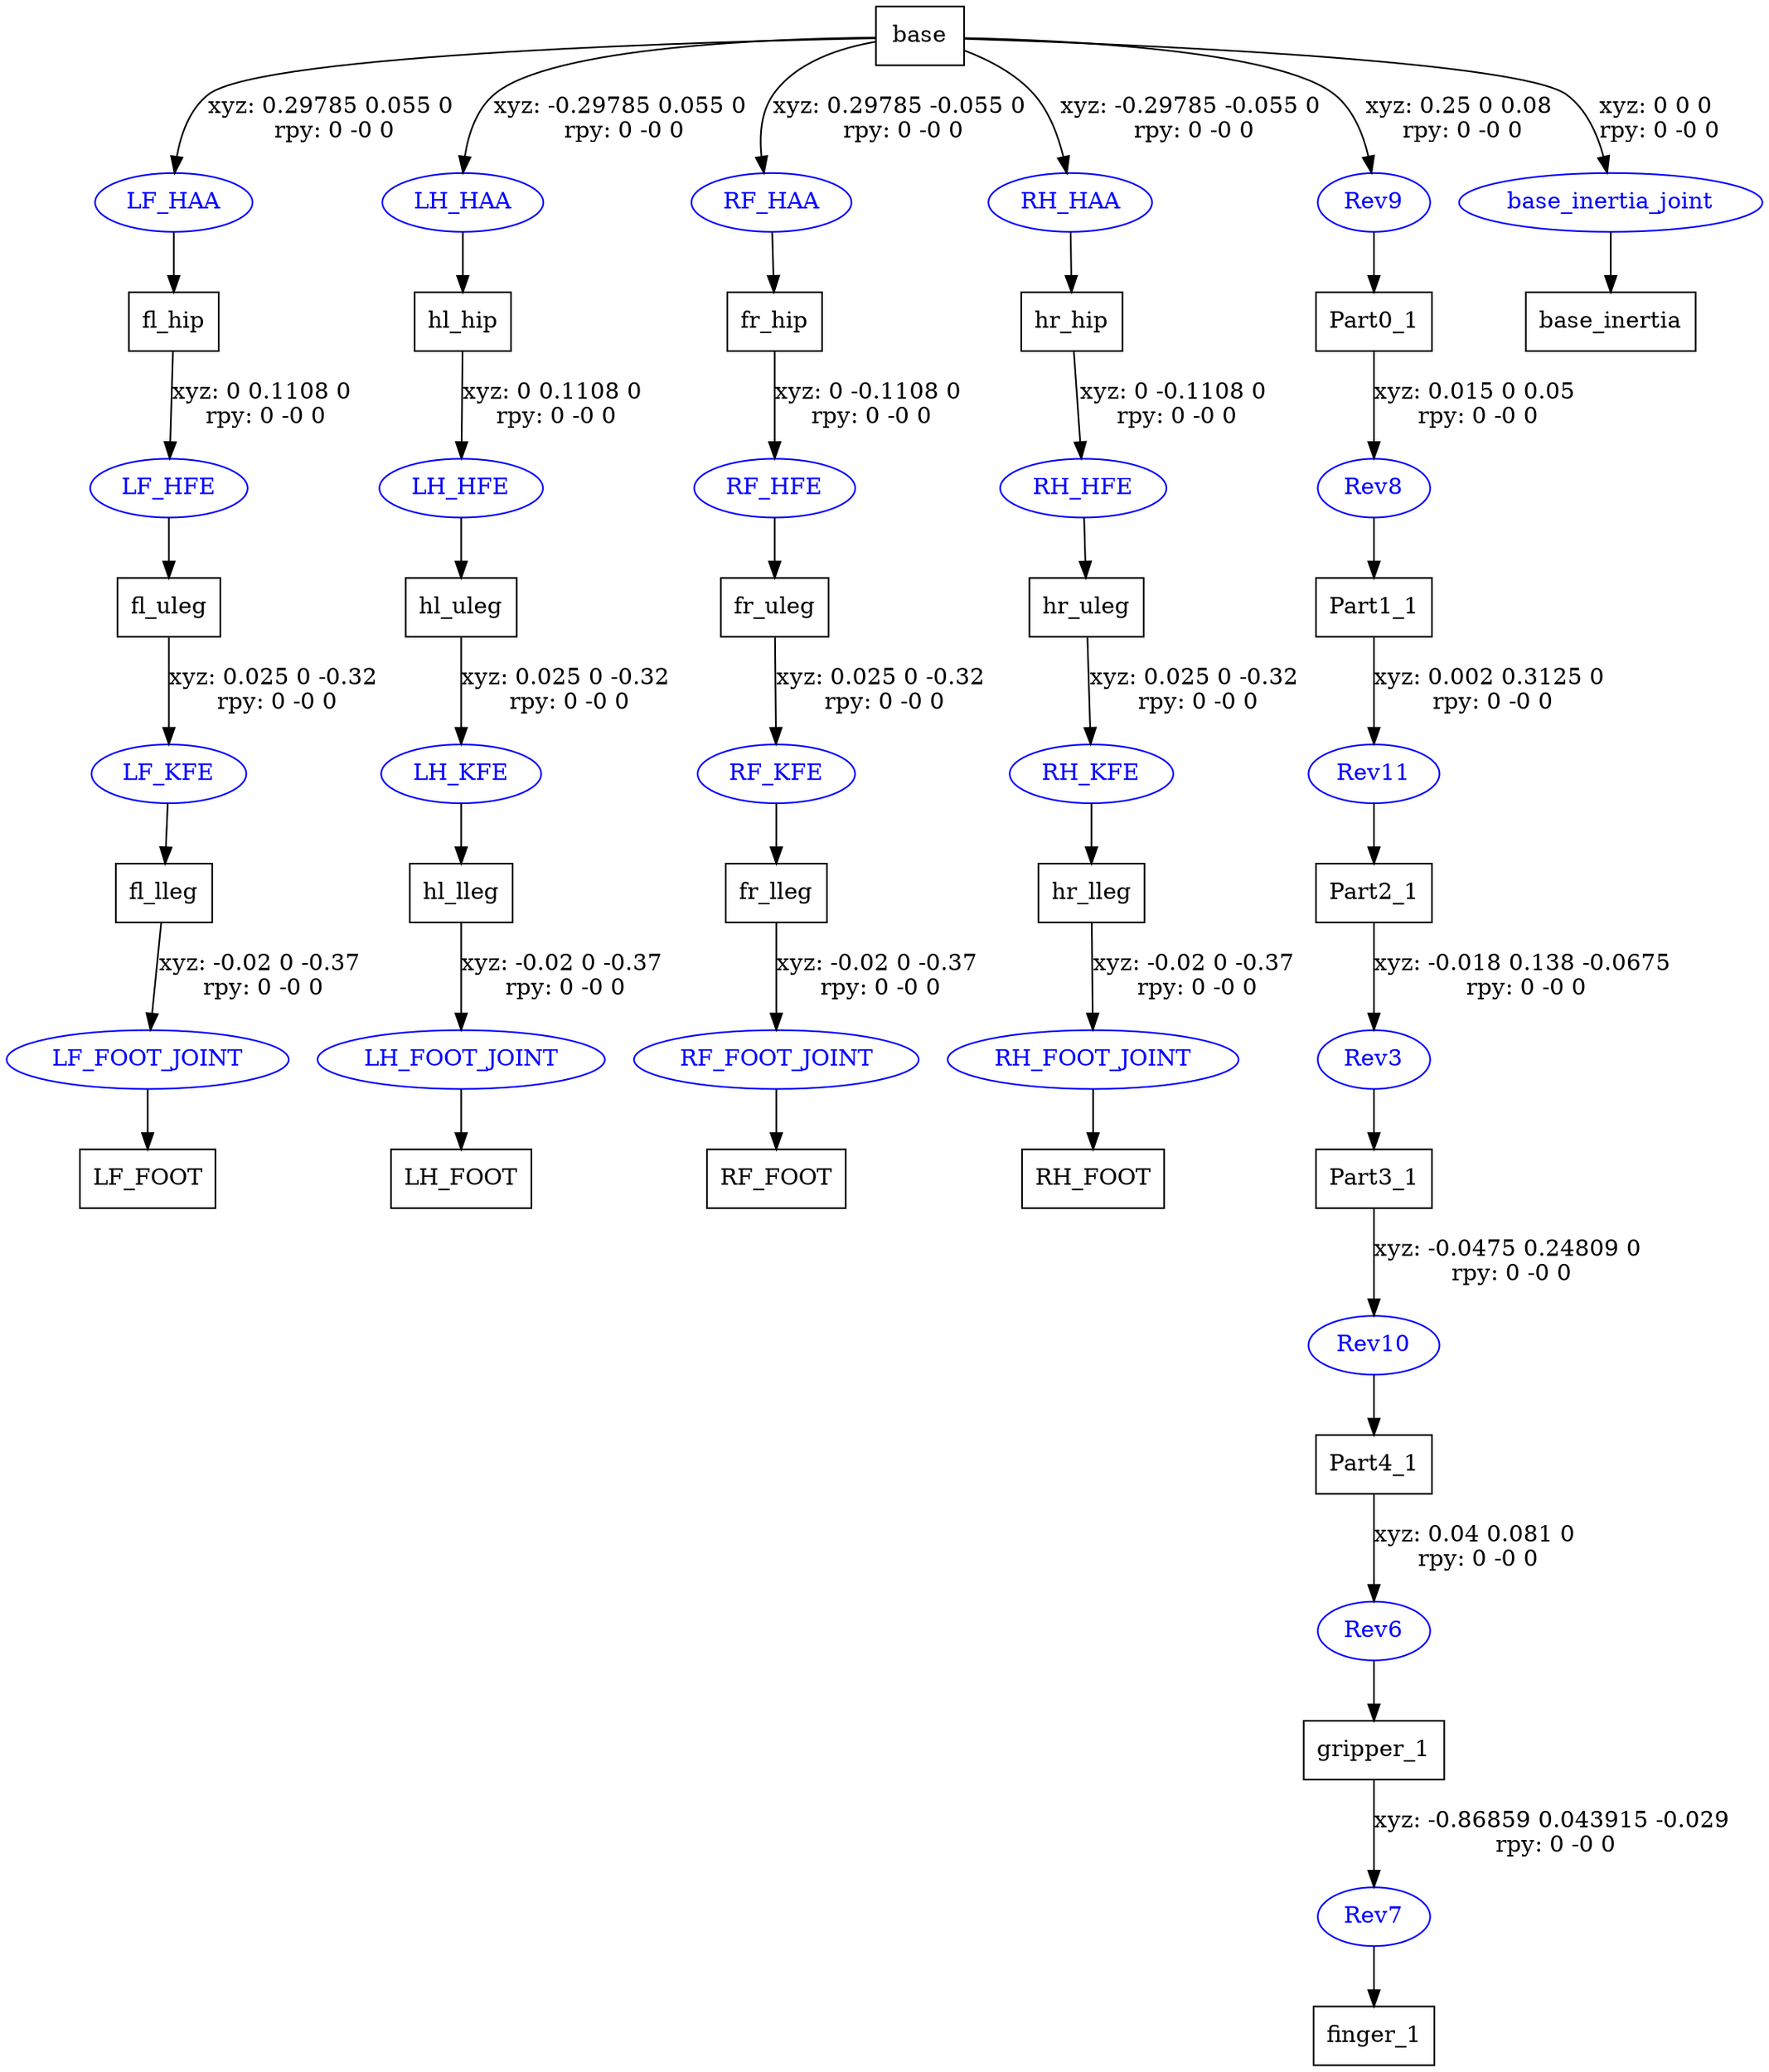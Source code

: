 digraph G {
node [shape=box];
"base" [label="base"];
"fl_hip" [label="fl_hip"];
"fl_uleg" [label="fl_uleg"];
"fl_lleg" [label="fl_lleg"];
"LF_FOOT" [label="LF_FOOT"];
"hl_hip" [label="hl_hip"];
"hl_uleg" [label="hl_uleg"];
"hl_lleg" [label="hl_lleg"];
"LH_FOOT" [label="LH_FOOT"];
"fr_hip" [label="fr_hip"];
"fr_uleg" [label="fr_uleg"];
"fr_lleg" [label="fr_lleg"];
"RF_FOOT" [label="RF_FOOT"];
"hr_hip" [label="hr_hip"];
"hr_uleg" [label="hr_uleg"];
"hr_lleg" [label="hr_lleg"];
"RH_FOOT" [label="RH_FOOT"];
"Part0_1" [label="Part0_1"];
"Part1_1" [label="Part1_1"];
"Part2_1" [label="Part2_1"];
"Part3_1" [label="Part3_1"];
"Part4_1" [label="Part4_1"];
"gripper_1" [label="gripper_1"];
"finger_1" [label="finger_1"];
"base_inertia" [label="base_inertia"];
node [shape=ellipse, color=blue, fontcolor=blue];
"base" -> "LF_HAA" [label="xyz: 0.29785 0.055 0 \nrpy: 0 -0 0"]
"LF_HAA" -> "fl_hip"
"fl_hip" -> "LF_HFE" [label="xyz: 0 0.1108 0 \nrpy: 0 -0 0"]
"LF_HFE" -> "fl_uleg"
"fl_uleg" -> "LF_KFE" [label="xyz: 0.025 0 -0.32 \nrpy: 0 -0 0"]
"LF_KFE" -> "fl_lleg"
"fl_lleg" -> "LF_FOOT_JOINT" [label="xyz: -0.02 0 -0.37 \nrpy: 0 -0 0"]
"LF_FOOT_JOINT" -> "LF_FOOT"
"base" -> "LH_HAA" [label="xyz: -0.29785 0.055 0 \nrpy: 0 -0 0"]
"LH_HAA" -> "hl_hip"
"hl_hip" -> "LH_HFE" [label="xyz: 0 0.1108 0 \nrpy: 0 -0 0"]
"LH_HFE" -> "hl_uleg"
"hl_uleg" -> "LH_KFE" [label="xyz: 0.025 0 -0.32 \nrpy: 0 -0 0"]
"LH_KFE" -> "hl_lleg"
"hl_lleg" -> "LH_FOOT_JOINT" [label="xyz: -0.02 0 -0.37 \nrpy: 0 -0 0"]
"LH_FOOT_JOINT" -> "LH_FOOT"
"base" -> "RF_HAA" [label="xyz: 0.29785 -0.055 0 \nrpy: 0 -0 0"]
"RF_HAA" -> "fr_hip"
"fr_hip" -> "RF_HFE" [label="xyz: 0 -0.1108 0 \nrpy: 0 -0 0"]
"RF_HFE" -> "fr_uleg"
"fr_uleg" -> "RF_KFE" [label="xyz: 0.025 0 -0.32 \nrpy: 0 -0 0"]
"RF_KFE" -> "fr_lleg"
"fr_lleg" -> "RF_FOOT_JOINT" [label="xyz: -0.02 0 -0.37 \nrpy: 0 -0 0"]
"RF_FOOT_JOINT" -> "RF_FOOT"
"base" -> "RH_HAA" [label="xyz: -0.29785 -0.055 0 \nrpy: 0 -0 0"]
"RH_HAA" -> "hr_hip"
"hr_hip" -> "RH_HFE" [label="xyz: 0 -0.1108 0 \nrpy: 0 -0 0"]
"RH_HFE" -> "hr_uleg"
"hr_uleg" -> "RH_KFE" [label="xyz: 0.025 0 -0.32 \nrpy: 0 -0 0"]
"RH_KFE" -> "hr_lleg"
"hr_lleg" -> "RH_FOOT_JOINT" [label="xyz: -0.02 0 -0.37 \nrpy: 0 -0 0"]
"RH_FOOT_JOINT" -> "RH_FOOT"
"base" -> "Rev9" [label="xyz: 0.25 0 0.08 \nrpy: 0 -0 0"]
"Rev9" -> "Part0_1"
"Part0_1" -> "Rev8" [label="xyz: 0.015 0 0.05 \nrpy: 0 -0 0"]
"Rev8" -> "Part1_1"
"Part1_1" -> "Rev11" [label="xyz: 0.002 0.3125 0 \nrpy: 0 -0 0"]
"Rev11" -> "Part2_1"
"Part2_1" -> "Rev3" [label="xyz: -0.018 0.138 -0.0675 \nrpy: 0 -0 0"]
"Rev3" -> "Part3_1"
"Part3_1" -> "Rev10" [label="xyz: -0.0475 0.24809 0 \nrpy: 0 -0 0"]
"Rev10" -> "Part4_1"
"Part4_1" -> "Rev6" [label="xyz: 0.04 0.081 0 \nrpy: 0 -0 0"]
"Rev6" -> "gripper_1"
"gripper_1" -> "Rev7" [label="xyz: -0.86859 0.043915 -0.029 \nrpy: 0 -0 0"]
"Rev7" -> "finger_1"
"base" -> "base_inertia_joint" [label="xyz: 0 0 0 \nrpy: 0 -0 0"]
"base_inertia_joint" -> "base_inertia"
}
